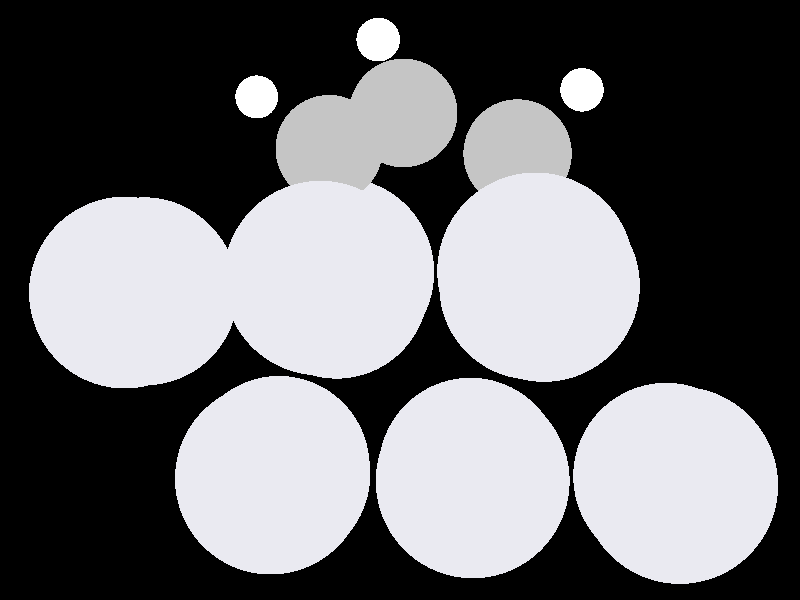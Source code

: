#include "colors.inc"
#include "finish.inc"

global_settings {assumed_gamma 1 max_trace_level 6}
background {color White transmit 1.0}
camera {perspective
  right -9.44*x up 7.06*y
  direction 100.00*z
  location <0,0,100.00> look_at <0,0,0>}


light_source {<  2.00,   3.00,  40.00> color White
  area_light <0.70, 0, 0>, <0, 0.70, 0>, 3, 3
  adaptive 1 jitter}
// no fog
#declare simple = finish {phong 0.7}
#declare pale = finish {ambient 0.5 diffuse 0.85 roughness 0.001 specular 0.200 }
#declare intermediate = finish {ambient 0.3 diffuse 0.6 specular 0.1 roughness 0.04}
#declare vmd = finish {ambient 0.0 diffuse 0.65 phong 0.1 phong_size 40.0 specular 0.5 }
#declare jmol = finish {ambient 0.2 diffuse 0.6 specular 1 roughness 0.001 metallic}
#declare ase2 = finish {ambient 0.05 brilliance 3 diffuse 0.6 metallic specular 0.7 roughness 0.04 reflection 0.15}
#declare ase3 = finish {ambient 0.15 brilliance 2 diffuse 0.6 metallic specular 1.0 roughness 0.001 reflection 0.0}
#declare glass = finish {ambient 0.05 diffuse 0.3 specular 1.0 roughness 0.001}
#declare glass2 = finish {ambient 0.01 diffuse 0.3 specular 1.0 reflection 0.25 roughness 0.001}
#declare Rcell = 0.050;
#declare Rbond = 0.100;

#macro atom(LOC, R, COL, TRANS, FIN)
  sphere{LOC, R texture{pigment{color COL transmit TRANS} finish{FIN}}}
#end
#macro constrain(LOC, R, COL, TRANS FIN)
union{torus{R, Rcell rotate 45*z texture{pigment{color COL transmit TRANS} finish{FIN}}}
     torus{R, Rcell rotate -45*z texture{pigment{color COL transmit TRANS} finish{FIN}}}
     translate LOC}
#end

// no cell vertices
atom(< -1.55,  -2.13,  -8.50>, 1.16, rgb <0.82, 0.82, 0.88>, 0.0, ase3) // #0
atom(< -1.53,  -2.16,  -5.62>, 1.16, rgb <0.82, 0.82, 0.88>, 0.0, ase3) // #1
atom(< -1.57,  -2.16,  -2.83>, 1.16, rgb <0.82, 0.82, 0.88>, 0.0, ase3) // #2
atom(<  0.89,  -2.14,  -7.09>, 1.16, rgb <0.82, 0.82, 0.88>, 0.0, ase3) // #3
atom(<  0.88,  -2.15,  -4.24>, 1.16, rgb <0.82, 0.82, 0.88>, 0.0, ase3) // #4
atom(<  0.87,  -2.16,  -1.42>, 1.16, rgb <0.82, 0.82, 0.88>, 0.0, ase3) // #5
atom(<  3.32,  -2.19,  -5.64>, 1.16, rgb <0.82, 0.82, 0.88>, 0.0, ase3) // #6
atom(<  3.34,  -2.21,  -2.82>, 1.16, rgb <0.82, 0.82, 0.88>, 0.0, ase3) // #7
atom(<  3.30,  -2.18,   0.00>, 1.16, rgb <0.82, 0.82, 0.88>, 0.0, ase3) // #8
atom(< -3.27,   0.15,  -8.44>, 1.16, rgb <0.82, 0.82, 0.88>, 0.0, ase3) // #9
atom(< -3.18,   0.10,  -5.62>, 1.16, rgb <0.82, 0.82, 0.88>, 0.0, ase3) // #10
atom(< -3.34,   0.09,  -2.83>, 1.16, rgb <0.82, 0.82, 0.88>, 0.0, ase3) // #11
atom(< -0.80,   0.17,  -6.99>, 1.16, rgb <0.82, 0.82, 0.88>, 0.0, ase3) // #12
atom(< -0.74,   0.34,  -4.18>, 1.16, rgb <0.82, 0.82, 0.88>, 0.0, ase3) // #13
atom(< -0.95,   0.26,  -1.30>, 1.16, rgb <0.82, 0.82, 0.88>, 0.0, ase3) // #14
atom(<  1.65,   0.17,  -5.67>, 1.16, rgb <0.82, 0.82, 0.88>, 0.0, ase3) // #15
atom(<  1.75,   0.17,  -2.84>, 1.16, rgb <0.82, 0.82, 0.88>, 0.0, ase3) // #16
atom(<  1.60,   0.34,  -0.06>, 1.16, rgb <0.82, 0.82, 0.88>, 0.0, ase3) // #17
atom(< -0.86,   1.83,  -2.81>, 0.65, rgb <0.56, 0.56, 0.56>, 0.0, ase3) // #18
atom(<  0.04,   2.24,  -1.79>, 0.65, rgb <0.56, 0.56, 0.56>, 0.0, ase3) // #19
atom(<  1.41,   1.75,  -1.63>, 0.65, rgb <0.56, 0.56, 0.56>, 0.0, ase3) // #20
atom(< -1.74,   2.46,  -2.95>, 0.26, rgb <1.00, 1.00, 1.00>, 0.0, ase3) // #21
atom(< -0.26,   3.10,  -1.18>, 0.26, rgb <1.00, 1.00, 1.00>, 0.0, ase3) // #22
atom(<  2.18,   2.51,  -1.49>, 0.26, rgb <1.00, 1.00, 1.00>, 0.0, ase3) // #23

// no constraints

